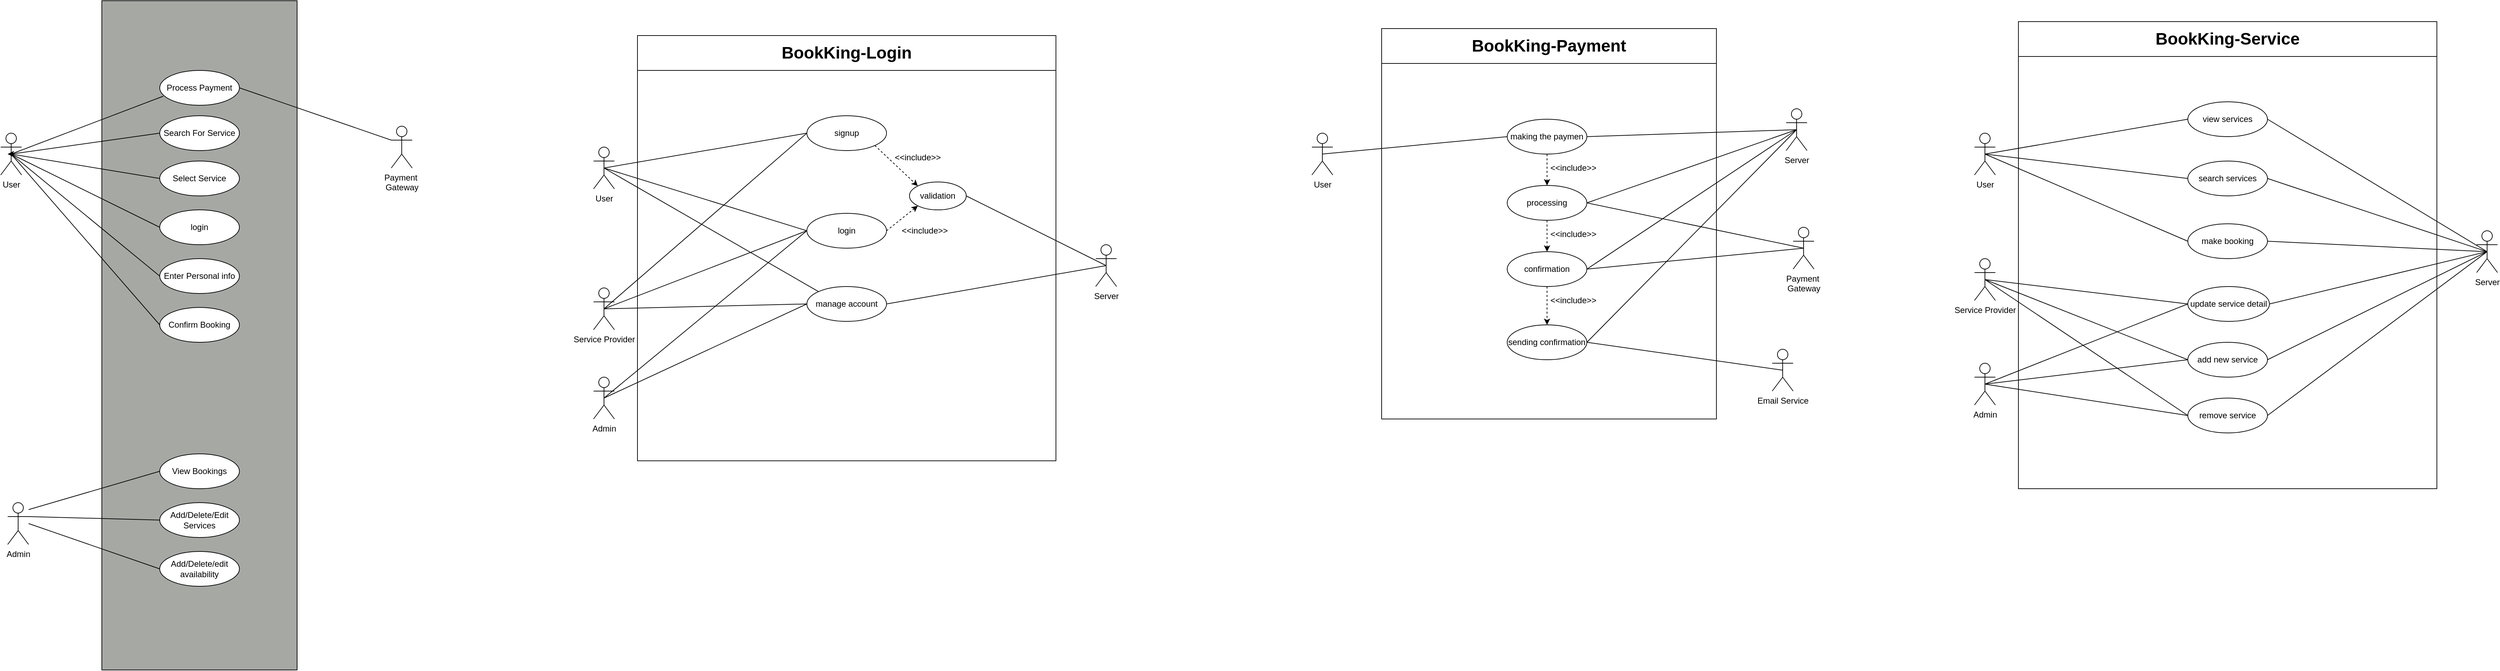 <mxfile version="23.1.7" type="device">
  <diagram name="Page-1" id="qd4K68mjo8Kun1ON4pCY">
    <mxGraphModel dx="2610" dy="868" grid="1" gridSize="10" guides="1" tooltips="1" connect="1" arrows="1" fold="1" page="1" pageScale="1" pageWidth="850" pageHeight="1100" math="0" shadow="0">
      <root>
        <mxCell id="0" />
        <mxCell id="1" parent="0" />
        <mxCell id="C9GThzhM6XO5aighroy3-26" value="" style="rounded=0;whiteSpace=wrap;html=1;fontSize=8;fillColor=#a6a8a4;" parent="1" vertex="1">
          <mxGeometry x="95" y="20" width="280" height="960" as="geometry" />
        </mxCell>
        <mxCell id="C9GThzhM6XO5aighroy3-27" style="edgeStyle=orthogonalEdgeStyle;rounded=0;orthogonalLoop=1;jettySize=auto;html=1;exitX=0.5;exitY=0.5;exitDx=0;exitDy=0;exitPerimeter=0;" parent="1" source="C9GThzhM6XO5aighroy3-1" edge="1">
          <mxGeometry relative="1" as="geometry">
            <mxPoint x="-40" y="239.737" as="targetPoint" />
          </mxGeometry>
        </mxCell>
        <mxCell id="C9GThzhM6XO5aighroy3-1" value="User" style="shape=umlActor;verticalLabelPosition=bottom;verticalAlign=top;html=1;outlineConnect=0;" parent="1" vertex="1">
          <mxGeometry x="-50" y="210" width="30" height="60" as="geometry" />
        </mxCell>
        <mxCell id="C9GThzhM6XO5aighroy3-2" value="Service Provider" style="shape=umlActor;verticalLabelPosition=bottom;verticalAlign=top;html=1;outlineConnect=0;" parent="1" vertex="1">
          <mxGeometry x="800" y="432" width="30" height="60" as="geometry" />
        </mxCell>
        <mxCell id="C9GThzhM6XO5aighroy3-3" value="Payment&amp;nbsp;&lt;br&gt;Gateway" style="shape=umlActor;verticalLabelPosition=bottom;verticalAlign=top;html=1;outlineConnect=0;" parent="1" vertex="1">
          <mxGeometry x="510" y="200" width="30" height="60" as="geometry" />
        </mxCell>
        <mxCell id="C9GThzhM6XO5aighroy3-4" value="Process Payment" style="ellipse;whiteSpace=wrap;html=1;" parent="1" vertex="1">
          <mxGeometry x="178" y="120" width="114.29" height="50" as="geometry" />
        </mxCell>
        <mxCell id="C9GThzhM6XO5aighroy3-5" value="Search For Service" style="ellipse;whiteSpace=wrap;html=1;" parent="1" vertex="1">
          <mxGeometry x="178" y="185" width="114.29" height="50" as="geometry" />
        </mxCell>
        <mxCell id="C9GThzhM6XO5aighroy3-6" value="Select Service" style="ellipse;whiteSpace=wrap;html=1;" parent="1" vertex="1">
          <mxGeometry x="178" y="250" width="114.29" height="50" as="geometry" />
        </mxCell>
        <mxCell id="C9GThzhM6XO5aighroy3-7" value="login" style="ellipse;whiteSpace=wrap;html=1;" parent="1" vertex="1">
          <mxGeometry x="178" y="320" width="114.29" height="50" as="geometry" />
        </mxCell>
        <mxCell id="C9GThzhM6XO5aighroy3-8" value="Confirm Booking" style="ellipse;whiteSpace=wrap;html=1;" parent="1" vertex="1">
          <mxGeometry x="178" y="460" width="114.29" height="50" as="geometry" />
        </mxCell>
        <mxCell id="C9GThzhM6XO5aighroy3-10" value="Enter Personal info" style="ellipse;whiteSpace=wrap;html=1;" parent="1" vertex="1">
          <mxGeometry x="178" y="390" width="114.29" height="50" as="geometry" />
        </mxCell>
        <mxCell id="C9GThzhM6XO5aighroy3-11" value="View Bookings" style="ellipse;whiteSpace=wrap;html=1;" parent="1" vertex="1">
          <mxGeometry x="178" y="670" width="114.29" height="50" as="geometry" />
        </mxCell>
        <mxCell id="C9GThzhM6XO5aighroy3-12" value="Add/Delete/Edit Services" style="ellipse;whiteSpace=wrap;html=1;" parent="1" vertex="1">
          <mxGeometry x="178" y="740" width="114.29" height="50" as="geometry" />
        </mxCell>
        <mxCell id="C9GThzhM6XO5aighroy3-13" value="Add/Delete/edit availability" style="ellipse;whiteSpace=wrap;html=1;" parent="1" vertex="1">
          <mxGeometry x="178" y="810" width="114.29" height="50" as="geometry" />
        </mxCell>
        <mxCell id="C9GThzhM6XO5aighroy3-14" value="" style="endArrow=none;html=1;rounded=0;entryX=0.044;entryY=0.74;entryDx=0;entryDy=0;entryPerimeter=0;exitX=0.5;exitY=0.5;exitDx=0;exitDy=0;exitPerimeter=0;" parent="1" source="C9GThzhM6XO5aighroy3-1" target="C9GThzhM6XO5aighroy3-4" edge="1">
          <mxGeometry width="50" height="50" relative="1" as="geometry">
            <mxPoint x="110" y="380" as="sourcePoint" />
            <mxPoint x="160" y="330" as="targetPoint" />
          </mxGeometry>
        </mxCell>
        <mxCell id="C9GThzhM6XO5aighroy3-15" value="" style="endArrow=none;html=1;rounded=0;entryX=0;entryY=0.5;entryDx=0;entryDy=0;exitX=0.5;exitY=0.5;exitDx=0;exitDy=0;exitPerimeter=0;" parent="1" source="C9GThzhM6XO5aighroy3-1" target="C9GThzhM6XO5aighroy3-5" edge="1">
          <mxGeometry width="50" height="50" relative="1" as="geometry">
            <mxPoint x="-20" y="245" as="sourcePoint" />
            <mxPoint x="193" y="167" as="targetPoint" />
          </mxGeometry>
        </mxCell>
        <mxCell id="C9GThzhM6XO5aighroy3-16" value="" style="endArrow=none;html=1;rounded=0;entryX=0;entryY=0.5;entryDx=0;entryDy=0;exitX=0.5;exitY=0.5;exitDx=0;exitDy=0;exitPerimeter=0;" parent="1" source="C9GThzhM6XO5aighroy3-1" target="C9GThzhM6XO5aighroy3-6" edge="1">
          <mxGeometry width="50" height="50" relative="1" as="geometry">
            <mxPoint x="-10" y="255" as="sourcePoint" />
            <mxPoint x="188" y="220" as="targetPoint" />
          </mxGeometry>
        </mxCell>
        <mxCell id="C9GThzhM6XO5aighroy3-17" value="" style="endArrow=none;html=1;rounded=0;entryX=0;entryY=0.5;entryDx=0;entryDy=0;exitX=0.5;exitY=0.5;exitDx=0;exitDy=0;exitPerimeter=0;" parent="1" source="C9GThzhM6XO5aighroy3-1" target="C9GThzhM6XO5aighroy3-7" edge="1">
          <mxGeometry width="50" height="50" relative="1" as="geometry">
            <mxPoint y="265" as="sourcePoint" />
            <mxPoint x="188" y="285" as="targetPoint" />
          </mxGeometry>
        </mxCell>
        <mxCell id="C9GThzhM6XO5aighroy3-18" value="" style="endArrow=none;html=1;rounded=0;entryX=0;entryY=0.5;entryDx=0;entryDy=0;exitX=0.5;exitY=0.5;exitDx=0;exitDy=0;exitPerimeter=0;" parent="1" source="C9GThzhM6XO5aighroy3-1" target="C9GThzhM6XO5aighroy3-10" edge="1">
          <mxGeometry width="50" height="50" relative="1" as="geometry">
            <mxPoint x="10" y="275" as="sourcePoint" />
            <mxPoint x="188" y="355" as="targetPoint" />
          </mxGeometry>
        </mxCell>
        <mxCell id="C9GThzhM6XO5aighroy3-20" value="" style="endArrow=none;html=1;rounded=0;entryX=0;entryY=0.5;entryDx=0;entryDy=0;exitX=0.5;exitY=0.5;exitDx=0;exitDy=0;exitPerimeter=0;" parent="1" source="C9GThzhM6XO5aighroy3-1" target="C9GThzhM6XO5aighroy3-8" edge="1">
          <mxGeometry width="50" height="50" relative="1" as="geometry">
            <mxPoint x="30" y="295" as="sourcePoint" />
            <mxPoint x="188" y="495" as="targetPoint" />
          </mxGeometry>
        </mxCell>
        <mxCell id="C9GThzhM6XO5aighroy3-21" value="" style="endArrow=none;html=1;rounded=0;entryX=0;entryY=0.333;entryDx=0;entryDy=0;entryPerimeter=0;exitX=1;exitY=0.5;exitDx=0;exitDy=0;" parent="1" source="C9GThzhM6XO5aighroy3-4" target="C9GThzhM6XO5aighroy3-3" edge="1">
          <mxGeometry width="50" height="50" relative="1" as="geometry">
            <mxPoint x="482.29" y="173" as="sourcePoint" />
            <mxPoint x="710.29" y="90" as="targetPoint" />
          </mxGeometry>
        </mxCell>
        <mxCell id="C9GThzhM6XO5aighroy3-22" value="" style="endArrow=none;html=1;rounded=0;exitX=0;exitY=0.5;exitDx=0;exitDy=0;" parent="1" source="C9GThzhM6XO5aighroy3-11" edge="1">
          <mxGeometry width="50" height="50" relative="1" as="geometry">
            <mxPoint x="-140" y="560" as="sourcePoint" />
            <mxPoint x="-10" y="750" as="targetPoint" />
          </mxGeometry>
        </mxCell>
        <mxCell id="C9GThzhM6XO5aighroy3-23" value="" style="endArrow=none;html=1;rounded=0;exitX=0;exitY=0.5;exitDx=0;exitDy=0;" parent="1" source="C9GThzhM6XO5aighroy3-12" edge="1">
          <mxGeometry width="50" height="50" relative="1" as="geometry">
            <mxPoint x="188" y="705" as="sourcePoint" />
            <mxPoint x="-10" y="760" as="targetPoint" />
          </mxGeometry>
        </mxCell>
        <mxCell id="C9GThzhM6XO5aighroy3-24" value="" style="endArrow=none;html=1;rounded=0;exitX=0;exitY=0.5;exitDx=0;exitDy=0;" parent="1" source="C9GThzhM6XO5aighroy3-13" edge="1">
          <mxGeometry width="50" height="50" relative="1" as="geometry">
            <mxPoint x="188" y="775" as="sourcePoint" />
            <mxPoint x="-10" y="770" as="targetPoint" />
          </mxGeometry>
        </mxCell>
        <mxCell id="HltqpRvb3K0nNOo4zdf1-5" value="&lt;font style=&quot;font-size: 24px;&quot;&gt;BookKing-Login&lt;/font&gt;" style="swimlane;whiteSpace=wrap;html=1;startSize=50;" vertex="1" parent="1">
          <mxGeometry x="863" y="70" width="600" height="610" as="geometry" />
        </mxCell>
        <mxCell id="HltqpRvb3K0nNOo4zdf1-10" value="signup" style="ellipse;whiteSpace=wrap;html=1;" vertex="1" parent="HltqpRvb3K0nNOo4zdf1-5">
          <mxGeometry x="242.85" y="115" width="114.29" height="50" as="geometry" />
        </mxCell>
        <mxCell id="HltqpRvb3K0nNOo4zdf1-11" value="login" style="ellipse;whiteSpace=wrap;html=1;" vertex="1" parent="HltqpRvb3K0nNOo4zdf1-5">
          <mxGeometry x="242.85" y="255" width="114.29" height="50" as="geometry" />
        </mxCell>
        <mxCell id="HltqpRvb3K0nNOo4zdf1-12" value="validation" style="ellipse;whiteSpace=wrap;html=1;" vertex="1" parent="HltqpRvb3K0nNOo4zdf1-5">
          <mxGeometry x="390" y="210" width="81.43" height="40" as="geometry" />
        </mxCell>
        <mxCell id="HltqpRvb3K0nNOo4zdf1-18" value="" style="endArrow=classic;html=1;rounded=0;exitX=1;exitY=1;exitDx=0;exitDy=0;entryX=0;entryY=0;entryDx=0;entryDy=0;dashed=1;" edge="1" parent="HltqpRvb3K0nNOo4zdf1-5" source="HltqpRvb3K0nNOo4zdf1-10" target="HltqpRvb3K0nNOo4zdf1-12">
          <mxGeometry width="50" height="50" relative="1" as="geometry">
            <mxPoint x="307" y="240" as="sourcePoint" />
            <mxPoint x="357" y="190" as="targetPoint" />
          </mxGeometry>
        </mxCell>
        <mxCell id="HltqpRvb3K0nNOo4zdf1-19" value="" style="endArrow=classic;html=1;rounded=0;exitX=1;exitY=0.5;exitDx=0;exitDy=0;entryX=0;entryY=1;entryDx=0;entryDy=0;dashed=1;" edge="1" parent="HltqpRvb3K0nNOo4zdf1-5" source="HltqpRvb3K0nNOo4zdf1-11" target="HltqpRvb3K0nNOo4zdf1-12">
          <mxGeometry width="50" height="50" relative="1" as="geometry">
            <mxPoint x="351" y="167" as="sourcePoint" />
            <mxPoint x="412" y="226" as="targetPoint" />
          </mxGeometry>
        </mxCell>
        <mxCell id="HltqpRvb3K0nNOo4zdf1-20" value="&amp;lt;&amp;lt;include&amp;gt;&amp;gt;" style="text;html=1;align=center;verticalAlign=middle;whiteSpace=wrap;rounded=0;" vertex="1" parent="HltqpRvb3K0nNOo4zdf1-5">
          <mxGeometry x="377" y="165" width="50" height="20" as="geometry" />
        </mxCell>
        <mxCell id="HltqpRvb3K0nNOo4zdf1-21" value="&amp;lt;&amp;lt;include&amp;gt;&amp;gt;" style="text;html=1;align=center;verticalAlign=middle;whiteSpace=wrap;rounded=0;" vertex="1" parent="HltqpRvb3K0nNOo4zdf1-5">
          <mxGeometry x="387" y="270" width="50" height="20" as="geometry" />
        </mxCell>
        <mxCell id="HltqpRvb3K0nNOo4zdf1-26" value="manage account" style="ellipse;whiteSpace=wrap;html=1;" vertex="1" parent="HltqpRvb3K0nNOo4zdf1-5">
          <mxGeometry x="242.85" y="360" width="114.29" height="50" as="geometry" />
        </mxCell>
        <mxCell id="HltqpRvb3K0nNOo4zdf1-6" value="User" style="shape=umlActor;verticalLabelPosition=bottom;verticalAlign=top;html=1;outlineConnect=0;" vertex="1" parent="1">
          <mxGeometry x="800" y="230" width="30" height="60" as="geometry" />
        </mxCell>
        <mxCell id="HltqpRvb3K0nNOo4zdf1-8" value="Admin" style="shape=umlActor;verticalLabelPosition=bottom;verticalAlign=top;html=1;outlineConnect=0;" vertex="1" parent="1">
          <mxGeometry x="-40" y="740" width="30" height="60" as="geometry" />
        </mxCell>
        <mxCell id="HltqpRvb3K0nNOo4zdf1-9" value="Payment&amp;nbsp;&lt;br&gt;Gateway" style="shape=umlActor;verticalLabelPosition=bottom;verticalAlign=top;html=1;outlineConnect=0;" vertex="1" parent="1">
          <mxGeometry x="2520" y="345" width="30" height="60" as="geometry" />
        </mxCell>
        <mxCell id="HltqpRvb3K0nNOo4zdf1-23" value="Admin" style="shape=umlActor;verticalLabelPosition=bottom;verticalAlign=top;html=1;outlineConnect=0;" vertex="1" parent="1">
          <mxGeometry x="800" y="560" width="30" height="60" as="geometry" />
        </mxCell>
        <mxCell id="HltqpRvb3K0nNOo4zdf1-24" value="" style="endArrow=none;html=1;rounded=0;exitX=0.5;exitY=0.5;exitDx=0;exitDy=0;exitPerimeter=0;entryX=0;entryY=0.5;entryDx=0;entryDy=0;" edge="1" parent="1" source="HltqpRvb3K0nNOo4zdf1-6" target="HltqpRvb3K0nNOo4zdf1-10">
          <mxGeometry width="50" height="50" relative="1" as="geometry">
            <mxPoint x="1070" y="420" as="sourcePoint" />
            <mxPoint x="1120" y="370" as="targetPoint" />
          </mxGeometry>
        </mxCell>
        <mxCell id="HltqpRvb3K0nNOo4zdf1-25" value="" style="endArrow=none;html=1;rounded=0;exitX=0.5;exitY=0.5;exitDx=0;exitDy=0;exitPerimeter=0;entryX=0;entryY=0.5;entryDx=0;entryDy=0;" edge="1" parent="1" source="HltqpRvb3K0nNOo4zdf1-6" target="HltqpRvb3K0nNOo4zdf1-11">
          <mxGeometry width="50" height="50" relative="1" as="geometry">
            <mxPoint x="825" y="270" as="sourcePoint" />
            <mxPoint x="1116" y="220" as="targetPoint" />
          </mxGeometry>
        </mxCell>
        <mxCell id="HltqpRvb3K0nNOo4zdf1-27" value="" style="endArrow=none;html=1;rounded=0;exitX=0.5;exitY=0.5;exitDx=0;exitDy=0;exitPerimeter=0;entryX=0;entryY=0.5;entryDx=0;entryDy=0;" edge="1" parent="1" source="C9GThzhM6XO5aighroy3-2" target="HltqpRvb3K0nNOo4zdf1-10">
          <mxGeometry width="50" height="50" relative="1" as="geometry">
            <mxPoint x="830" y="390" as="sourcePoint" />
            <mxPoint x="1121" y="340" as="targetPoint" />
          </mxGeometry>
        </mxCell>
        <mxCell id="HltqpRvb3K0nNOo4zdf1-28" value="" style="endArrow=none;html=1;rounded=0;exitX=0.5;exitY=0.5;exitDx=0;exitDy=0;exitPerimeter=0;entryX=0;entryY=0.5;entryDx=0;entryDy=0;" edge="1" parent="1" source="C9GThzhM6XO5aighroy3-2" target="HltqpRvb3K0nNOo4zdf1-11">
          <mxGeometry width="50" height="50" relative="1" as="geometry">
            <mxPoint x="825" y="472" as="sourcePoint" />
            <mxPoint x="1116" y="220" as="targetPoint" />
          </mxGeometry>
        </mxCell>
        <mxCell id="HltqpRvb3K0nNOo4zdf1-29" value="" style="endArrow=none;html=1;rounded=0;entryX=0;entryY=0.5;entryDx=0;entryDy=0;exitX=0.5;exitY=0.5;exitDx=0;exitDy=0;exitPerimeter=0;" edge="1" parent="1" source="C9GThzhM6XO5aighroy3-2" target="HltqpRvb3K0nNOo4zdf1-26">
          <mxGeometry width="50" height="50" relative="1" as="geometry">
            <mxPoint x="840" y="490" as="sourcePoint" />
            <mxPoint x="1116" y="360" as="targetPoint" />
          </mxGeometry>
        </mxCell>
        <mxCell id="HltqpRvb3K0nNOo4zdf1-30" value="" style="endArrow=none;html=1;rounded=0;exitX=0.5;exitY=0.5;exitDx=0;exitDy=0;exitPerimeter=0;entryX=0;entryY=0;entryDx=0;entryDy=0;" edge="1" parent="1" source="HltqpRvb3K0nNOo4zdf1-6" target="HltqpRvb3K0nNOo4zdf1-26">
          <mxGeometry width="50" height="50" relative="1" as="geometry">
            <mxPoint x="825" y="270" as="sourcePoint" />
            <mxPoint x="1116" y="360" as="targetPoint" />
          </mxGeometry>
        </mxCell>
        <mxCell id="HltqpRvb3K0nNOo4zdf1-31" value="Server&lt;div&gt;&lt;br/&gt;&lt;/div&gt;" style="shape=umlActor;verticalLabelPosition=bottom;verticalAlign=top;html=1;outlineConnect=0;" vertex="1" parent="1">
          <mxGeometry x="1520" y="370" width="30" height="60" as="geometry" />
        </mxCell>
        <mxCell id="HltqpRvb3K0nNOo4zdf1-32" value="" style="endArrow=none;html=1;rounded=0;exitX=1;exitY=0.5;exitDx=0;exitDy=0;entryX=0.5;entryY=0.5;entryDx=0;entryDy=0;entryPerimeter=0;" edge="1" parent="1" source="HltqpRvb3K0nNOo4zdf1-26" target="HltqpRvb3K0nNOo4zdf1-31">
          <mxGeometry width="50" height="50" relative="1" as="geometry">
            <mxPoint x="1155" y="366.5" as="sourcePoint" />
            <mxPoint x="1463" y="543.5" as="targetPoint" />
          </mxGeometry>
        </mxCell>
        <mxCell id="HltqpRvb3K0nNOo4zdf1-33" value="" style="endArrow=none;html=1;rounded=0;exitX=1;exitY=0.5;exitDx=0;exitDy=0;entryX=0.5;entryY=0.5;entryDx=0;entryDy=0;entryPerimeter=0;" edge="1" parent="1" source="HltqpRvb3K0nNOo4zdf1-12" target="HltqpRvb3K0nNOo4zdf1-31">
          <mxGeometry width="50" height="50" relative="1" as="geometry">
            <mxPoint x="1230" y="465" as="sourcePoint" />
            <mxPoint x="1545" y="410" as="targetPoint" />
          </mxGeometry>
        </mxCell>
        <mxCell id="HltqpRvb3K0nNOo4zdf1-34" value="" style="endArrow=none;html=1;rounded=0;entryX=0;entryY=0.5;entryDx=0;entryDy=0;exitX=0.5;exitY=0.5;exitDx=0;exitDy=0;exitPerimeter=0;" edge="1" parent="1" source="HltqpRvb3K0nNOo4zdf1-23" target="HltqpRvb3K0nNOo4zdf1-11">
          <mxGeometry width="50" height="50" relative="1" as="geometry">
            <mxPoint x="850" y="554" as="sourcePoint" />
            <mxPoint x="1141" y="547" as="targetPoint" />
          </mxGeometry>
        </mxCell>
        <mxCell id="HltqpRvb3K0nNOo4zdf1-35" value="" style="endArrow=none;html=1;rounded=0;entryX=0;entryY=0.5;entryDx=0;entryDy=0;exitX=0.5;exitY=0.5;exitDx=0;exitDy=0;exitPerimeter=0;" edge="1" parent="1" source="HltqpRvb3K0nNOo4zdf1-23" target="HltqpRvb3K0nNOo4zdf1-26">
          <mxGeometry width="50" height="50" relative="1" as="geometry">
            <mxPoint x="825" y="600" as="sourcePoint" />
            <mxPoint x="1116" y="360" as="targetPoint" />
          </mxGeometry>
        </mxCell>
        <mxCell id="HltqpRvb3K0nNOo4zdf1-91" value="&lt;font style=&quot;font-size: 24px;&quot;&gt;BookKing-Payment&lt;/font&gt;" style="swimlane;whiteSpace=wrap;html=1;startSize=50;" vertex="1" parent="1">
          <mxGeometry x="1930" y="60" width="480" height="560" as="geometry" />
        </mxCell>
        <mxCell id="HltqpRvb3K0nNOo4zdf1-92" value="making the paymen" style="ellipse;whiteSpace=wrap;html=1;" vertex="1" parent="HltqpRvb3K0nNOo4zdf1-91">
          <mxGeometry x="180.0" y="130" width="114.29" height="50" as="geometry" />
        </mxCell>
        <mxCell id="HltqpRvb3K0nNOo4zdf1-93" value="processing" style="ellipse;whiteSpace=wrap;html=1;" vertex="1" parent="HltqpRvb3K0nNOo4zdf1-91">
          <mxGeometry x="180.0" y="225" width="114.29" height="50" as="geometry" />
        </mxCell>
        <mxCell id="HltqpRvb3K0nNOo4zdf1-95" value="" style="endArrow=classic;html=1;rounded=0;exitX=0.5;exitY=1;exitDx=0;exitDy=0;entryX=0.5;entryY=0;entryDx=0;entryDy=0;dashed=1;" edge="1" parent="HltqpRvb3K0nNOo4zdf1-91" source="HltqpRvb3K0nNOo4zdf1-92" target="HltqpRvb3K0nNOo4zdf1-93">
          <mxGeometry width="50" height="50" relative="1" as="geometry">
            <mxPoint x="244.15" y="255" as="sourcePoint" />
            <mxPoint x="339.331" y="230.733" as="targetPoint" />
          </mxGeometry>
        </mxCell>
        <mxCell id="HltqpRvb3K0nNOo4zdf1-96" value="" style="endArrow=classic;html=1;rounded=0;exitX=0.5;exitY=1;exitDx=0;exitDy=0;entryX=0.5;entryY=0;entryDx=0;entryDy=0;dashed=1;" edge="1" parent="HltqpRvb3K0nNOo4zdf1-91" source="HltqpRvb3K0nNOo4zdf1-93" target="HltqpRvb3K0nNOo4zdf1-103">
          <mxGeometry width="50" height="50" relative="1" as="geometry">
            <mxPoint x="288.15" y="182" as="sourcePoint" />
            <mxPoint x="339.331" y="259.267" as="targetPoint" />
          </mxGeometry>
        </mxCell>
        <mxCell id="HltqpRvb3K0nNOo4zdf1-97" value="&amp;lt;&amp;lt;include&amp;gt;&amp;gt;" style="text;html=1;align=center;verticalAlign=middle;whiteSpace=wrap;rounded=0;" vertex="1" parent="HltqpRvb3K0nNOo4zdf1-91">
          <mxGeometry x="250.0" y="190" width="50" height="20" as="geometry" />
        </mxCell>
        <mxCell id="HltqpRvb3K0nNOo4zdf1-98" value="&amp;lt;&amp;lt;include&amp;gt;&amp;gt;" style="text;html=1;align=center;verticalAlign=middle;whiteSpace=wrap;rounded=0;" vertex="1" parent="HltqpRvb3K0nNOo4zdf1-91">
          <mxGeometry x="250.0" y="285" width="50" height="20" as="geometry" />
        </mxCell>
        <mxCell id="HltqpRvb3K0nNOo4zdf1-99" value="sending confirmation" style="ellipse;whiteSpace=wrap;html=1;" vertex="1" parent="HltqpRvb3K0nNOo4zdf1-91">
          <mxGeometry x="180.0" y="425" width="114.29" height="50" as="geometry" />
        </mxCell>
        <mxCell id="HltqpRvb3K0nNOo4zdf1-103" value="confirmation" style="ellipse;whiteSpace=wrap;html=1;" vertex="1" parent="HltqpRvb3K0nNOo4zdf1-91">
          <mxGeometry x="180.0" y="320" width="114.29" height="50" as="geometry" />
        </mxCell>
        <mxCell id="HltqpRvb3K0nNOo4zdf1-104" value="" style="endArrow=classic;html=1;rounded=0;exitX=0.5;exitY=1;exitDx=0;exitDy=0;entryX=0.5;entryY=0;entryDx=0;entryDy=0;dashed=1;" edge="1" parent="HltqpRvb3K0nNOo4zdf1-91" source="HltqpRvb3K0nNOo4zdf1-103" target="HltqpRvb3K0nNOo4zdf1-99">
          <mxGeometry width="50" height="50" relative="1" as="geometry">
            <mxPoint x="247" y="285" as="sourcePoint" />
            <mxPoint x="247" y="330" as="targetPoint" />
          </mxGeometry>
        </mxCell>
        <mxCell id="HltqpRvb3K0nNOo4zdf1-105" value="&amp;lt;&amp;lt;include&amp;gt;&amp;gt;" style="text;html=1;align=center;verticalAlign=middle;whiteSpace=wrap;rounded=0;" vertex="1" parent="HltqpRvb3K0nNOo4zdf1-91">
          <mxGeometry x="250" y="380" width="50" height="20" as="geometry" />
        </mxCell>
        <mxCell id="HltqpRvb3K0nNOo4zdf1-100" value="Server&lt;div&gt;&lt;br/&gt;&lt;/div&gt;" style="shape=umlActor;verticalLabelPosition=bottom;verticalAlign=top;html=1;outlineConnect=0;" vertex="1" parent="1">
          <mxGeometry x="2510" y="175" width="30" height="60" as="geometry" />
        </mxCell>
        <mxCell id="HltqpRvb3K0nNOo4zdf1-101" value="Email Service" style="shape=umlActor;verticalLabelPosition=bottom;verticalAlign=top;html=1;outlineConnect=0;" vertex="1" parent="1">
          <mxGeometry x="2490" y="520" width="30" height="60" as="geometry" />
        </mxCell>
        <mxCell id="HltqpRvb3K0nNOo4zdf1-102" value="User" style="shape=umlActor;verticalLabelPosition=bottom;verticalAlign=top;html=1;outlineConnect=0;" vertex="1" parent="1">
          <mxGeometry x="1830" y="210" width="30" height="60" as="geometry" />
        </mxCell>
        <mxCell id="HltqpRvb3K0nNOo4zdf1-106" value="" style="endArrow=none;html=1;rounded=0;exitX=0.5;exitY=0.5;exitDx=0;exitDy=0;entryX=0;entryY=0.5;entryDx=0;entryDy=0;exitPerimeter=0;" edge="1" parent="1" source="HltqpRvb3K0nNOo4zdf1-102" target="HltqpRvb3K0nNOo4zdf1-92">
          <mxGeometry width="50" height="50" relative="1" as="geometry">
            <mxPoint x="1729" y="270" as="sourcePoint" />
            <mxPoint x="1930" y="370" as="targetPoint" />
          </mxGeometry>
        </mxCell>
        <mxCell id="HltqpRvb3K0nNOo4zdf1-107" value="" style="endArrow=none;html=1;rounded=0;exitX=1;exitY=0.5;exitDx=0;exitDy=0;entryX=0.5;entryY=0.5;entryDx=0;entryDy=0;entryPerimeter=0;" edge="1" parent="1" source="HltqpRvb3K0nNOo4zdf1-92" target="HltqpRvb3K0nNOo4zdf1-100">
          <mxGeometry width="50" height="50" relative="1" as="geometry">
            <mxPoint x="2125" y="285" as="sourcePoint" />
            <mxPoint x="2420" y="270" as="targetPoint" />
          </mxGeometry>
        </mxCell>
        <mxCell id="HltqpRvb3K0nNOo4zdf1-108" value="" style="endArrow=none;html=1;rounded=0;exitX=1;exitY=0.5;exitDx=0;exitDy=0;entryX=0.5;entryY=0.5;entryDx=0;entryDy=0;entryPerimeter=0;" edge="1" parent="1" source="HltqpRvb3K0nNOo4zdf1-93" target="HltqpRvb3K0nNOo4zdf1-100">
          <mxGeometry width="50" height="50" relative="1" as="geometry">
            <mxPoint x="2234" y="225" as="sourcePoint" />
            <mxPoint x="2535" y="215" as="targetPoint" />
          </mxGeometry>
        </mxCell>
        <mxCell id="HltqpRvb3K0nNOo4zdf1-109" value="" style="endArrow=none;html=1;rounded=0;exitX=1;exitY=0.5;exitDx=0;exitDy=0;entryX=0.5;entryY=0.5;entryDx=0;entryDy=0;entryPerimeter=0;" edge="1" parent="1" source="HltqpRvb3K0nNOo4zdf1-103" target="HltqpRvb3K0nNOo4zdf1-100">
          <mxGeometry width="50" height="50" relative="1" as="geometry">
            <mxPoint x="2234" y="320" as="sourcePoint" />
            <mxPoint x="2535" y="215" as="targetPoint" />
          </mxGeometry>
        </mxCell>
        <mxCell id="HltqpRvb3K0nNOo4zdf1-110" value="" style="endArrow=none;html=1;rounded=0;exitX=1;exitY=0.5;exitDx=0;exitDy=0;entryX=0.5;entryY=0.5;entryDx=0;entryDy=0;entryPerimeter=0;" edge="1" parent="1" source="HltqpRvb3K0nNOo4zdf1-99" target="HltqpRvb3K0nNOo4zdf1-100">
          <mxGeometry width="50" height="50" relative="1" as="geometry">
            <mxPoint x="2234" y="415" as="sourcePoint" />
            <mxPoint x="2535" y="215" as="targetPoint" />
          </mxGeometry>
        </mxCell>
        <mxCell id="HltqpRvb3K0nNOo4zdf1-111" value="" style="endArrow=none;html=1;rounded=0;exitX=1;exitY=0.5;exitDx=0;exitDy=0;entryX=0.5;entryY=0.5;entryDx=0;entryDy=0;entryPerimeter=0;" edge="1" parent="1" source="HltqpRvb3K0nNOo4zdf1-93" target="HltqpRvb3K0nNOo4zdf1-9">
          <mxGeometry width="50" height="50" relative="1" as="geometry">
            <mxPoint x="2234" y="520" as="sourcePoint" />
            <mxPoint x="2535" y="215" as="targetPoint" />
          </mxGeometry>
        </mxCell>
        <mxCell id="HltqpRvb3K0nNOo4zdf1-112" value="" style="endArrow=none;html=1;rounded=0;exitX=1;exitY=0.5;exitDx=0;exitDy=0;entryX=0.5;entryY=0.5;entryDx=0;entryDy=0;entryPerimeter=0;" edge="1" parent="1" source="HltqpRvb3K0nNOo4zdf1-103" target="HltqpRvb3K0nNOo4zdf1-9">
          <mxGeometry width="50" height="50" relative="1" as="geometry">
            <mxPoint x="2234" y="320" as="sourcePoint" />
            <mxPoint x="2470" y="410" as="targetPoint" />
          </mxGeometry>
        </mxCell>
        <mxCell id="HltqpRvb3K0nNOo4zdf1-113" value="" style="endArrow=none;html=1;rounded=0;exitX=1;exitY=0.5;exitDx=0;exitDy=0;entryX=0.5;entryY=0.5;entryDx=0;entryDy=0;entryPerimeter=0;" edge="1" parent="1" source="HltqpRvb3K0nNOo4zdf1-99" target="HltqpRvb3K0nNOo4zdf1-101">
          <mxGeometry width="50" height="50" relative="1" as="geometry">
            <mxPoint x="2234" y="415" as="sourcePoint" />
            <mxPoint x="2545" y="385" as="targetPoint" />
          </mxGeometry>
        </mxCell>
        <mxCell id="HltqpRvb3K0nNOo4zdf1-114" value="Service Provider" style="shape=umlActor;verticalLabelPosition=bottom;verticalAlign=top;html=1;outlineConnect=0;" vertex="1" parent="1">
          <mxGeometry x="2780" y="390" width="30" height="60" as="geometry" />
        </mxCell>
        <mxCell id="HltqpRvb3K0nNOo4zdf1-115" value="&lt;font style=&quot;font-size: 24px;&quot;&gt;BookKing-Service&lt;/font&gt;" style="swimlane;whiteSpace=wrap;html=1;startSize=50;" vertex="1" parent="1">
          <mxGeometry x="2843" y="50" width="600" height="670" as="geometry" />
        </mxCell>
        <mxCell id="HltqpRvb3K0nNOo4zdf1-116" value="view services" style="ellipse;whiteSpace=wrap;html=1;" vertex="1" parent="HltqpRvb3K0nNOo4zdf1-115">
          <mxGeometry x="242.86" y="115" width="114.29" height="50" as="geometry" />
        </mxCell>
        <mxCell id="HltqpRvb3K0nNOo4zdf1-117" value="search services" style="ellipse;whiteSpace=wrap;html=1;" vertex="1" parent="HltqpRvb3K0nNOo4zdf1-115">
          <mxGeometry x="242.85" y="200" width="114.29" height="50" as="geometry" />
        </mxCell>
        <mxCell id="HltqpRvb3K0nNOo4zdf1-123" value="make booking" style="ellipse;whiteSpace=wrap;html=1;" vertex="1" parent="HltqpRvb3K0nNOo4zdf1-115">
          <mxGeometry x="242.85" y="290" width="114.29" height="50" as="geometry" />
        </mxCell>
        <mxCell id="HltqpRvb3K0nNOo4zdf1-137" value="update service detail" style="ellipse;whiteSpace=wrap;html=1;" vertex="1" parent="HltqpRvb3K0nNOo4zdf1-115">
          <mxGeometry x="242.85" y="380" width="117.15" height="50" as="geometry" />
        </mxCell>
        <mxCell id="HltqpRvb3K0nNOo4zdf1-138" value="add new service" style="ellipse;whiteSpace=wrap;html=1;" vertex="1" parent="HltqpRvb3K0nNOo4zdf1-115">
          <mxGeometry x="242.85" y="460" width="114.29" height="50" as="geometry" />
        </mxCell>
        <mxCell id="HltqpRvb3K0nNOo4zdf1-139" value="remove service" style="ellipse;whiteSpace=wrap;html=1;" vertex="1" parent="HltqpRvb3K0nNOo4zdf1-115">
          <mxGeometry x="242.85" y="540" width="114.29" height="50" as="geometry" />
        </mxCell>
        <mxCell id="HltqpRvb3K0nNOo4zdf1-124" value="User" style="shape=umlActor;verticalLabelPosition=bottom;verticalAlign=top;html=1;outlineConnect=0;" vertex="1" parent="1">
          <mxGeometry x="2780" y="210" width="30" height="60" as="geometry" />
        </mxCell>
        <mxCell id="HltqpRvb3K0nNOo4zdf1-125" value="Admin" style="shape=umlActor;verticalLabelPosition=bottom;verticalAlign=top;html=1;outlineConnect=0;" vertex="1" parent="1">
          <mxGeometry x="2780" y="540" width="30" height="60" as="geometry" />
        </mxCell>
        <mxCell id="HltqpRvb3K0nNOo4zdf1-132" value="Server&lt;div&gt;&lt;br/&gt;&lt;/div&gt;" style="shape=umlActor;verticalLabelPosition=bottom;verticalAlign=top;html=1;outlineConnect=0;" vertex="1" parent="1">
          <mxGeometry x="3500" y="350" width="30" height="60" as="geometry" />
        </mxCell>
        <mxCell id="HltqpRvb3K0nNOo4zdf1-140" value="" style="endArrow=none;html=1;rounded=0;exitX=0.5;exitY=0.5;exitDx=0;exitDy=0;exitPerimeter=0;entryX=0;entryY=0.5;entryDx=0;entryDy=0;" edge="1" parent="1" source="HltqpRvb3K0nNOo4zdf1-124" target="HltqpRvb3K0nNOo4zdf1-116">
          <mxGeometry width="50" height="50" relative="1" as="geometry">
            <mxPoint x="3120" y="500" as="sourcePoint" />
            <mxPoint x="3080" y="190" as="targetPoint" />
          </mxGeometry>
        </mxCell>
        <mxCell id="HltqpRvb3K0nNOo4zdf1-141" value="" style="endArrow=none;html=1;rounded=0;exitX=0.5;exitY=0.5;exitDx=0;exitDy=0;exitPerimeter=0;entryX=0;entryY=0.5;entryDx=0;entryDy=0;" edge="1" parent="1" source="HltqpRvb3K0nNOo4zdf1-124" target="HltqpRvb3K0nNOo4zdf1-117">
          <mxGeometry width="50" height="50" relative="1" as="geometry">
            <mxPoint x="2805" y="250" as="sourcePoint" />
            <mxPoint x="3090" y="200" as="targetPoint" />
          </mxGeometry>
        </mxCell>
        <mxCell id="HltqpRvb3K0nNOo4zdf1-142" value="" style="endArrow=none;html=1;rounded=0;exitX=0.5;exitY=0.5;exitDx=0;exitDy=0;exitPerimeter=0;entryX=0;entryY=0.5;entryDx=0;entryDy=0;" edge="1" parent="1" source="HltqpRvb3K0nNOo4zdf1-124" target="HltqpRvb3K0nNOo4zdf1-123">
          <mxGeometry width="50" height="50" relative="1" as="geometry">
            <mxPoint x="2805" y="250" as="sourcePoint" />
            <mxPoint x="3096" y="285" as="targetPoint" />
          </mxGeometry>
        </mxCell>
        <mxCell id="HltqpRvb3K0nNOo4zdf1-143" value="" style="endArrow=none;html=1;rounded=0;entryX=0;entryY=0.5;entryDx=0;entryDy=0;exitX=0.5;exitY=0.5;exitDx=0;exitDy=0;exitPerimeter=0;" edge="1" parent="1" source="HltqpRvb3K0nNOo4zdf1-114" target="HltqpRvb3K0nNOo4zdf1-137">
          <mxGeometry width="50" height="50" relative="1" as="geometry">
            <mxPoint x="2900" y="450" as="sourcePoint" />
            <mxPoint x="3096" y="375" as="targetPoint" />
          </mxGeometry>
        </mxCell>
        <mxCell id="HltqpRvb3K0nNOo4zdf1-145" value="" style="endArrow=none;html=1;rounded=0;entryX=0;entryY=0.5;entryDx=0;entryDy=0;exitX=0.5;exitY=0.5;exitDx=0;exitDy=0;exitPerimeter=0;" edge="1" parent="1" source="HltqpRvb3K0nNOo4zdf1-114" target="HltqpRvb3K0nNOo4zdf1-138">
          <mxGeometry width="50" height="50" relative="1" as="geometry">
            <mxPoint x="2805" y="430" as="sourcePoint" />
            <mxPoint x="3096" y="465" as="targetPoint" />
          </mxGeometry>
        </mxCell>
        <mxCell id="HltqpRvb3K0nNOo4zdf1-146" value="" style="endArrow=none;html=1;rounded=0;entryX=0;entryY=0.5;entryDx=0;entryDy=0;exitX=0.5;exitY=0.5;exitDx=0;exitDy=0;exitPerimeter=0;" edge="1" parent="1" source="HltqpRvb3K0nNOo4zdf1-114" target="HltqpRvb3K0nNOo4zdf1-139">
          <mxGeometry width="50" height="50" relative="1" as="geometry">
            <mxPoint x="2805" y="430" as="sourcePoint" />
            <mxPoint x="3096" y="545" as="targetPoint" />
          </mxGeometry>
        </mxCell>
        <mxCell id="HltqpRvb3K0nNOo4zdf1-147" value="" style="endArrow=none;html=1;rounded=0;entryX=0;entryY=0.5;entryDx=0;entryDy=0;exitX=0.5;exitY=0.5;exitDx=0;exitDy=0;exitPerimeter=0;" edge="1" parent="1" source="HltqpRvb3K0nNOo4zdf1-125" target="HltqpRvb3K0nNOo4zdf1-137">
          <mxGeometry width="50" height="50" relative="1" as="geometry">
            <mxPoint x="2805" y="430" as="sourcePoint" />
            <mxPoint x="3096" y="625" as="targetPoint" />
          </mxGeometry>
        </mxCell>
        <mxCell id="HltqpRvb3K0nNOo4zdf1-148" value="" style="endArrow=none;html=1;rounded=0;entryX=0;entryY=0.5;entryDx=0;entryDy=0;exitX=0.5;exitY=0.5;exitDx=0;exitDy=0;exitPerimeter=0;" edge="1" parent="1" source="HltqpRvb3K0nNOo4zdf1-125" target="HltqpRvb3K0nNOo4zdf1-138">
          <mxGeometry width="50" height="50" relative="1" as="geometry">
            <mxPoint x="2805" y="580" as="sourcePoint" />
            <mxPoint x="3096" y="465" as="targetPoint" />
          </mxGeometry>
        </mxCell>
        <mxCell id="HltqpRvb3K0nNOo4zdf1-149" value="" style="endArrow=none;html=1;rounded=0;entryX=0;entryY=0.5;entryDx=0;entryDy=0;exitX=0.5;exitY=0.5;exitDx=0;exitDy=0;exitPerimeter=0;" edge="1" parent="1" source="HltqpRvb3K0nNOo4zdf1-125" target="HltqpRvb3K0nNOo4zdf1-139">
          <mxGeometry width="50" height="50" relative="1" as="geometry">
            <mxPoint x="2805" y="580" as="sourcePoint" />
            <mxPoint x="3096" y="545" as="targetPoint" />
          </mxGeometry>
        </mxCell>
        <mxCell id="HltqpRvb3K0nNOo4zdf1-150" value="" style="endArrow=none;html=1;rounded=0;exitX=0.5;exitY=0.5;exitDx=0;exitDy=0;exitPerimeter=0;entryX=1;entryY=0.5;entryDx=0;entryDy=0;" edge="1" parent="1" source="HltqpRvb3K0nNOo4zdf1-132" target="HltqpRvb3K0nNOo4zdf1-116">
          <mxGeometry width="50" height="50" relative="1" as="geometry">
            <mxPoint x="2805" y="250" as="sourcePoint" />
            <mxPoint x="3096" y="200" as="targetPoint" />
          </mxGeometry>
        </mxCell>
        <mxCell id="HltqpRvb3K0nNOo4zdf1-151" value="" style="endArrow=none;html=1;rounded=0;exitX=0.5;exitY=0.5;exitDx=0;exitDy=0;exitPerimeter=0;entryX=1;entryY=0.5;entryDx=0;entryDy=0;" edge="1" parent="1" source="HltqpRvb3K0nNOo4zdf1-132" target="HltqpRvb3K0nNOo4zdf1-117">
          <mxGeometry width="50" height="50" relative="1" as="geometry">
            <mxPoint x="3525" y="390" as="sourcePoint" />
            <mxPoint x="3220" y="260" as="targetPoint" />
          </mxGeometry>
        </mxCell>
        <mxCell id="HltqpRvb3K0nNOo4zdf1-152" value="" style="endArrow=none;html=1;rounded=0;exitX=0.5;exitY=0.5;exitDx=0;exitDy=0;exitPerimeter=0;entryX=1;entryY=0.5;entryDx=0;entryDy=0;" edge="1" parent="1" source="HltqpRvb3K0nNOo4zdf1-132" target="HltqpRvb3K0nNOo4zdf1-123">
          <mxGeometry width="50" height="50" relative="1" as="geometry">
            <mxPoint x="3525" y="390" as="sourcePoint" />
            <mxPoint x="3210" y="285" as="targetPoint" />
          </mxGeometry>
        </mxCell>
        <mxCell id="HltqpRvb3K0nNOo4zdf1-153" value="" style="endArrow=none;html=1;rounded=0;exitX=0.5;exitY=0.5;exitDx=0;exitDy=0;exitPerimeter=0;entryX=1;entryY=0.5;entryDx=0;entryDy=0;" edge="1" parent="1" source="HltqpRvb3K0nNOo4zdf1-132" target="HltqpRvb3K0nNOo4zdf1-137">
          <mxGeometry width="50" height="50" relative="1" as="geometry">
            <mxPoint x="3525" y="390" as="sourcePoint" />
            <mxPoint x="3210" y="375" as="targetPoint" />
          </mxGeometry>
        </mxCell>
        <mxCell id="HltqpRvb3K0nNOo4zdf1-154" value="" style="endArrow=none;html=1;rounded=0;exitX=0.5;exitY=0.5;exitDx=0;exitDy=0;exitPerimeter=0;entryX=1;entryY=0.5;entryDx=0;entryDy=0;" edge="1" parent="1" source="HltqpRvb3K0nNOo4zdf1-132" target="HltqpRvb3K0nNOo4zdf1-138">
          <mxGeometry width="50" height="50" relative="1" as="geometry">
            <mxPoint x="3525" y="390" as="sourcePoint" />
            <mxPoint x="3213" y="465" as="targetPoint" />
          </mxGeometry>
        </mxCell>
        <mxCell id="HltqpRvb3K0nNOo4zdf1-155" value="" style="endArrow=none;html=1;rounded=0;exitX=0.5;exitY=0.5;exitDx=0;exitDy=0;exitPerimeter=0;entryX=1;entryY=0.5;entryDx=0;entryDy=0;" edge="1" parent="1" source="HltqpRvb3K0nNOo4zdf1-132" target="HltqpRvb3K0nNOo4zdf1-139">
          <mxGeometry width="50" height="50" relative="1" as="geometry">
            <mxPoint x="3525" y="390" as="sourcePoint" />
            <mxPoint x="3210" y="545" as="targetPoint" />
          </mxGeometry>
        </mxCell>
      </root>
    </mxGraphModel>
  </diagram>
</mxfile>
